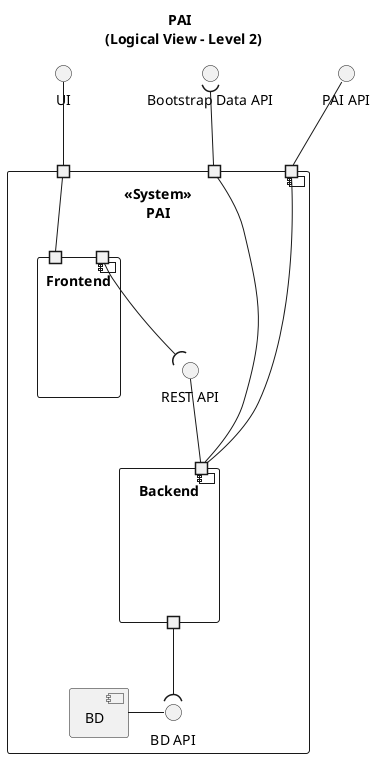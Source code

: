 @startuml

title "PAI \n (Logical View - Level 2)"

interface UI
interface "PAI API"
interface "Bootstrap Data API" as FileIO

component "<<System>>\nPAI" {
  portin " " as p1
  portin " " as p2
  portin " " as p3
  component Backend
  component Frontend
  component BD
  interface "BD API" as I1
  interface "REST API" as I2
}

component Frontend {
portin " " as p4
portin " " as p5
}

component Backend {
portin " " as p6
portout " " as p7
}

I1 -left- BD
I2 -down- p6

p1 -up- UI
p2 -up- "PAI API"
p3 -up-( FileIO
p6 -up- p3
p2 -down-p6
p1 -down-p4
p7 -down-(I1
p5 -down-(I2
@enduml

